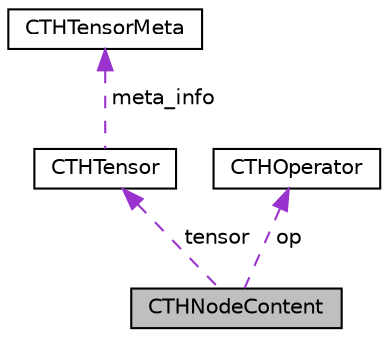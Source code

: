 digraph "CTHNodeContent"
{
 // LATEX_PDF_SIZE
  edge [fontname="Helvetica",fontsize="10",labelfontname="Helvetica",labelfontsize="10"];
  node [fontname="Helvetica",fontsize="10",shape=record];
  Node1 [label="CTHNodeContent",height=0.2,width=0.4,color="black", fillcolor="grey75", style="filled", fontcolor="black",tooltip=" "];
  Node2 -> Node1 [dir="back",color="darkorchid3",fontsize="10",style="dashed",label=" tensor" ,fontname="Helvetica"];
  Node2 [label="CTHTensor",height=0.2,width=0.4,color="black", fillcolor="white", style="filled",URL="$structCTHTensor.html",tooltip=" "];
  Node3 -> Node2 [dir="back",color="darkorchid3",fontsize="10",style="dashed",label=" meta_info" ,fontname="Helvetica"];
  Node3 [label="CTHTensorMeta",height=0.2,width=0.4,color="black", fillcolor="white", style="filled",URL="$structCTHTensorMeta.html",tooltip=" "];
  Node4 -> Node1 [dir="back",color="darkorchid3",fontsize="10",style="dashed",label=" op" ,fontname="Helvetica"];
  Node4 [label="CTHOperator",height=0.2,width=0.4,color="black", fillcolor="white", style="filled",URL="$structCTHOperator.html",tooltip=" "];
}
